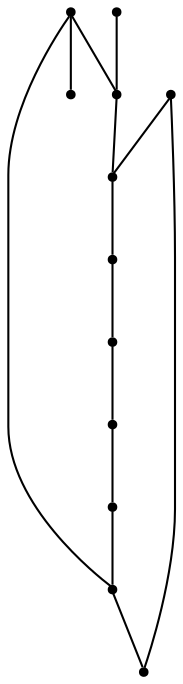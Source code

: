 graph {
  node [shape=point,comment="{\"directed\":false,\"doi\":\"10.1007/978-3-319-27261-0_22\",\"figure\":\"5 (2)\"}"]

  v0 [pos="1409.6214621258912,1187.0788748457533"]
  v1 [pos="1322.9419597498859,1187.0788748457533"]
  v2 [pos="629.4961004342072,1187.0788748457533"]
  v3 [pos="542.8156124377277,1187.0788748457533"]
  v4 [pos="1496.3029357428445,1187.0788748457533"]
  v5 [pos="1236.2615353418244,1187.0788748457533"]
  v6 [pos="1106.2407715528964,1273.7541673191117"]
  v7 [pos="1019.5603630419392,1187.0788748457533"]
  v8 [pos="932.8787940423591,1187.0788748457533"]
  v9 [pos="846.1983219429842,1273.7541673191117"]
  v10 [pos="716.1776058453695,1187.0788748457533"]
  v11 [pos="456.1351721325617,1187.0788748457533"]

  v0 -- v3 [id="-1",pos="1409.6214621258912,1187.0788748457533 1403.5278794405274,1132.95015202546 1366.6552452005503,1100.3995127635385 1322.94405816767,1100.3995127635385 629.4961481255204,1100.3995127635385 629.4961481255204,1100.3995127635385 629.4961481255204,1100.3995127635385 581.6218273859582,1100.3995127635385 542.815660129041,1139.2051408376092 542.8156124377277,1187.0788748457533"]
  v11 -- v3 [id="-2",pos="456.1351721325617,1187.0788748457533 542.8156124377277,1187.0788748457533 542.8156124377277,1187.0788748457533 542.8156124377277,1187.0788748457533"]
  v3 -- v2 [id="-4",pos="542.8156124377277,1187.0788748457533 629.4961004342072,1187.0788748457533 629.4961004342072,1187.0788748457533 629.4961004342072,1187.0788748457533"]
  v2 -- v10 [id="-6",pos="629.4961004342072,1187.0788748457533 716.1776058453695,1187.0788748457533 716.1776058453695,1187.0788748457533 716.1776058453695,1187.0788748457533"]
  v10 -- v8 [id="-8",pos="716.1776058453695,1187.0788748457533 932.8787940423591,1187.0788748457533 932.8787940423591,1187.0788748457533 932.8787940423591,1187.0788748457533"]
  v1 -- v6 [id="-9",pos="1322.9419597498859,1187.0788748457533 1316.8515246911984,1241.2035280571902 1279.9748207924888,1273.7541673191117 1236.2636337596084,1273.7541673191117 1106.2407715528964,1273.7541673191117 1106.2407715528964,1273.7541673191117 1106.2407715528964,1273.7541673191117"]
  v9 -- v6 [id="-11",pos="846.1983219429842,1273.7541673191117 1106.2407715528964,1273.7541673191117 1106.2407715528964,1273.7541673191117 1106.2407715528964,1273.7541673191117"]
  v8 -- v7 [id="-13",pos="932.8787940423591,1187.0788748457533 1019.5603630419392,1187.0788748457533 1019.5603630419392,1187.0788748457533 1019.5603630419392,1187.0788748457533"]
  v7 -- v5 [id="-15",pos="1019.5603630419392,1187.0788748457533 1236.2615353418244,1187.0788748457533 1236.2615353418244,1187.0788748457533 1236.2615353418244,1187.0788748457533"]
  v5 -- v1 [id="-18",pos="1236.2615353418244,1187.0788748457533 1322.9419597498859,1187.0788748457533 1322.9419597498859,1187.0788748457533 1322.9419597498859,1187.0788748457533"]
  v1 -- v0 [id="-21",pos="1322.9419597498859,1187.0788748457533 1409.6214621258912,1187.0788748457533 1409.6214621258912,1187.0788748457533 1409.6214621258912,1187.0788748457533"]
  v0 -- v4 [id="-24",pos="1409.6214621258912,1187.0788748457533 1496.3029357428445,1187.0788748457533 1496.3029357428445,1187.0788748457533 1496.3029357428445,1187.0788748457533"]
  v9 -- v2 [id="-26",pos="846.1983219429842,1273.7541673191117 716.176572533582,1273.7541673191117 716.176572533582,1273.7541673191117 716.176572533582,1273.7541673191117 668.3065122180057,1273.758236927968 629.4961481255204,1234.9484120697643 629.4961004342072,1187.0788748457533"]
}